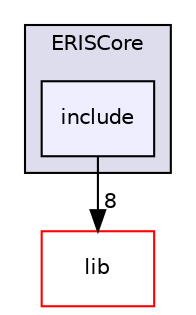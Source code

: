 digraph "C:/Users/Shadow/Documents/GitHub/ERISCore/include" {
  compound=true
  node [ fontsize="10", fontname="Helvetica"];
  edge [ labelfontsize="10", labelfontname="Helvetica"];
  subgraph clusterdir_4ef12e58aa429d652d8cf572cf893a50 {
    graph [ bgcolor="#ddddee", pencolor="black", label="ERISCore" fontname="Helvetica", fontsize="10", URL="dir_4ef12e58aa429d652d8cf572cf893a50.html"]
  dir_669520111faf1f5fe18cb55910d8a8a2 [shape=box, label="include", style="filled", fillcolor="#eeeeff", pencolor="black", URL="dir_669520111faf1f5fe18cb55910d8a8a2.html"];
  }
  dir_a1057353f0d746f72dccba68772260b8 [shape=box label="lib" fillcolor="white" style="filled" color="red" URL="dir_a1057353f0d746f72dccba68772260b8.html"];
  dir_669520111faf1f5fe18cb55910d8a8a2->dir_a1057353f0d746f72dccba68772260b8 [headlabel="8", labeldistance=1.5 headhref="dir_000003_000006.html"];
}

